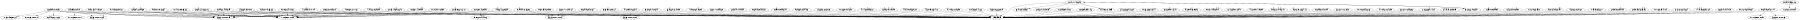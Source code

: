 digraph world {
size="12";
	"94:de:80:6b:a8:eb" -> "ff:ff:ff:ff:ff:ff";
	"38:60:77:2f:f9:6e" -> "ff:ff:ff:ff:ff:ff";
	"28:cf:e9:1c:ec:b3" -> "00:50:7f:e3:e0:34";
	"34:fc:ef:b2:cb:1b" -> "33:33:00:00:00:fb";
	"28:cf:e9:1c:ec:b3" -> "33:33:00:00:00:fb";
	"00:1b:21:7f:6c:fd" -> "e4:40:e2:c1:be:ff";
	"f0:7b:cb:5c:b0:5c" -> "33:33:00:00:00:fb";
	"34:fc:ef:b2:cb:1b" -> "01:00:5e:00:00:fb";
	"6c:f0:49:19:dd:f9" -> "ff:ff:ff:ff:ff:ff";
	"1c:7b:21:ee:6e:38" -> "01:00:5e:00:00:fb";
	"20:a9:9b:7c:33:e8" -> "33:33:00:01:00:02";
	"74:29:af:1d:17:09" -> "01:00:5e:00:00:fb";
	"e0:69:95:e4:bd:3b" -> "ff:ff:ff:ff:ff:ff";
	"a8:20:66:4e:6f:b7" -> "ff:ff:ff:ff:ff:ff";
	"cc:fa:00:ed:93:b9" -> "ff:ff:ff:ff:ff:ff";
	"9c:d3:5b:89:94:d5" -> "ff:ff:ff:ff:ff:ff";
	"84:63:d6:22:30:50" -> "ff:ff:ff:ff:ff:ff";
	"44:80:eb:b6:8f:1f" -> "ff:ff:ff:ff:ff:ff";
	"e8:50:8b:1b:05:4d" -> "33:33:00:00:00:02";
	"a8:20:66:4e:6f:b7" -> "00:1b:21:7f:6c:fd";
	"00:16:3e:0b:46:a0" -> "ff:ff:ff:ff:ff:ff";
	"44:74:6c:af:95:51" -> "ff:ff:ff:ff:ff:ff";
	"b8:af:67:a1:ea:9e" -> "ff:ff:ff:ff:ff:ff";
	"28:cf:e9:1c:ec:b3" -> "01:00:5e:00:00:01";
	"38:60:77:12:db:64" -> "33:33:00:01:00:02";
	"44:d4:e0:95:89:2e" -> "ff:ff:ff:ff:ff:ff";
	"44:80:eb:53:74:c7" -> "ff:ff:ff:ff:ff:ff";
	"a4:70:d6:02:b6:9e" -> "ff:ff:ff:ff:ff:ff";
	"30:3a:64:73:86:06" -> "ff:ff:ff:ff:ff:ff";
	"28:cf:e9:1c:ec:b3" -> "e8:94:f6:06:18:32";
	"a0:e4:53:cd:41:86" -> "ff:ff:ff:ff:ff:ff";
	"d8:50:e6:86:ce:79" -> "ff:ff:ff:ff:ff:ff";
	"e0:69:95:eb:1a:22" -> "ff:ff:ff:ff:ff:ff";
	"cc:c3:ea:2f:97:d6" -> "ff:ff:ff:ff:ff:ff";
	"c0:d9:62:49:b5:d9" -> "33:33:00:00:00:fb";
	"34:36:3b:cf:7e:0c" -> "33:33:00:00:00:fb";
	"30:3a:64:73:86:06" -> "01:00:5e:00:00:fb";
	"e0:69:95:e4:c1:34" -> "ff:ff:ff:ff:ff:ff";
	"44:80:eb:b6:8f:1f" -> "33:33:00:00:00:02";
	"84:38:38:3d:13:8d" -> "ff:ff:ff:ff:ff:ff";
	"c0:d9:62:49:b5:d9" -> "01:00:5e:00:00:fb";
	"bc:92:6b:47:cd:8e" -> "33:33:00:00:00:fb";
	"9c:fc:01:7d:65:33" -> "ff:ff:ff:ff:ff:ff";
	"38:60:77:12:db:64" -> "ff:ff:ff:ff:ff:ff";
	"00:88:65:57:5f:44" -> "ff:ff:ff:ff:ff:ff";
	"00:1e:8c:f4:7f:65" -> "ff:ff:ff:ff:ff:ff";
	"40:e2:30:87:71:81" -> "01:00:5e:00:00:fb";
	"cc:c3:ea:d7:64:d1" -> "ff:ff:ff:ff:ff:ff";
	"f4:8e:09:a6:ee:d6" -> "ff:ff:ff:ff:ff:ff";
	"80:e6:50:0c:98:c4" -> "ff:ff:ff:ff:ff:ff";
	"00:1b:21:7f:6c:fd" -> "ff:ff:ff:ff:ff:ff";
	"78:a3:e4:80:a9:3e" -> "33:33:00:00:00:fb";
	"e0:75:7d:fb:3a:7a" -> "ff:ff:ff:ff:ff:ff";
	"9c:fc:01:e7:52:54" -> "33:33:00:00:00:fb";
	"78:48:59:00:89:40" -> "ff:ff:ff:ff:ff:ff";
	"00:1b:21:7f:6c:fd" -> "58:91:cf:4c:fa:54";
	"44:80:eb:74:be:e9" -> "ff:ff:ff:ff:ff:ff";
	"d0:a6:37:a7:a3:40" -> "ff:ff:ff:ff:ff:ff";
	"80:e6:50:0c:98:c4" -> "01:00:5e:00:00:fb";
	"cc:08:e0:43:ef:9c" -> "a0:ec:80:7a:a9:28";
	"a8:06:00:25:64:48" -> "ff:ff:ff:ff:ff:ff";
	"e0:69:95:e4:c1:b9" -> "ff:ff:ff:ff:ff:ff";
	"60:d8:19:5a:56:4c" -> "01:00:5e:00:00:fb";
	"34:36:3b:cf:7e:0c" -> "01:00:5e:00:00:fb";
	"38:60:77:12:cf:c7" -> "ff:ff:ff:ff:ff:ff";
	"94:94:26:05:9c:ba" -> "01:00:5e:00:00:fb";
	"28:cf:e9:1c:ec:b3" -> "01:00:5e:00:00:fb";
	"00:1e:8c:f4:86:c6" -> "ff:ff:ff:ff:ff:ff";
	"34:fc:ef:b2:cb:1b" -> "33:33:00:00:01:3a";
	"00:50:fc:98:0f:ee" -> "33:33:00:01:00:02";
	"e0:69:95:e4:c1:19" -> "33:33:00:01:00:03";
	"a4:70:d6:08:42:9e" -> "ff:ff:ff:ff:ff:ff";
	"38:60:77:2f:f8:e8" -> "ff:ff:ff:ff:ff:ff";
	"88:c6:63:5a:14:2b" -> "ff:ff:ff:ff:ff:ff";
	"00:50:fc:98:0f:ee" -> "ff:ff:ff:ff:ff:ff";
	"34:4d:f7:52:be:e9" -> "ff:ff:ff:ff:ff:ff";
	"14:a3:64:36:e3:d9" -> "ff:ff:ff:ff:ff:ff";
	"cc:fa:00:ec:9a:ef" -> "ff:ff:ff:ff:ff:ff";
	"c0:d9:62:49:b5:d9" -> "ff:ff:ff:ff:ff:ff";
	"78:48:59:00:ca:e0" -> "ff:ff:ff:ff:ff:ff";
	"e0:75:7d:65:ff:7c" -> "ff:ff:ff:ff:ff:ff";
	"f0:7b:cb:5c:b0:5c" -> "01:00:5e:00:00:fb";
	"cc:08:e0:43:ef:9c" -> "33:33:00:00:00:fb";
	"20:fd:f1:5f:58:26" -> "01:80:c2:00:00:0a";
	"cc:c3:ea:18:0e:64" -> "ff:ff:ff:ff:ff:ff";
	"00:1f:29:17:2f:eb" -> "01:00:5e:00:00:fb";
	"00:1b:21:7f:6c:fd" -> "a8:20:66:4e:6f:b7";
	"30:3a:64:73:86:06" -> "33:33:00:00:00:fb";
	"94:94:26:05:9c:ba" -> "ff:ff:ff:ff:ff:ff";
	"9c:fc:01:7d:65:33" -> "01:00:5e:00:00:fb";
	"e0:69:95:e4:c1:19" -> "ff:ff:ff:ff:ff:ff";
	"7c:c5:37:44:eb:aa" -> "01:00:5e:00:00:fb";
	"cc:08:e0:43:ef:9c" -> "ff:ff:ff:ff:ff:ff";
	"fc:c7:34:0f:25:aa" -> "ff:ff:ff:ff:ff:ff";
	"e0:69:95:e4:c1:34" -> "33:33:00:01:00:02";
	"14:30:c6:03:b7:80" -> "ff:ff:ff:ff:ff:ff";
	"78:a3:e4:80:a9:3e" -> "01:00:5e:00:00:fb";
	"20:fd:f1:5f:58:17" -> "ff:ff:ff:ff:ff:ff";
	"28:cf:e9:1c:ec:b3" -> "ff:ff:ff:ff:ff:ff";
	"00:1e:8c:f4:7f:65" -> "01:00:5e:00:00:fb";
	"60:be:b5:cb:a4:bf" -> "ff:ff:ff:ff:ff:ff";
	"80:e6:50:0c:98:c4" -> "33:33:00:00:00:fb";
	"00:1b:21:7f:6c:fd" -> "60:f8:1d:b1:be:bc";
	"60:be:b5:43:3a:a3" -> "ff:ff:ff:ff:ff:ff";
	"94:94:26:05:9c:ba" -> "33:33:00:00:00:fb";
	"34:fc:ef:b2:cb:1b" -> "ff:ff:ff:ff:ff:ff";
	"cc:c3:ea:18:0e:64" -> "33:33:00:00:00:02";
	"cc:08:e0:43:ef:9c" -> "01:00:5e:00:00:fb";
	"00:11:85:fe:47:cf" -> "ff:ff:ff:ff:ff:ff";
	"78:31:c1:c6:96:84" -> "ff:ff:ff:ff:ff:ff";
	"00:1e:8c:f4:7f:65" -> "33:33:00:00:00:fb";
	"7c:c5:37:44:eb:aa" -> "33:33:00:00:00:fb";
	"8c:3a:e3:61:18:21" -> "01:00:5e:00:00:fb";
	"14:1a:a3:58:92:6d" -> "ff:ff:ff:ff:ff:ff";
	"9c:fc:01:e7:52:54" -> "01:00:5e:00:00:fb";
	"e0:69:95:e4:c1:19" -> "01:00:5e:00:00:fc";
	"9c:fc:01:7d:65:33" -> "33:33:00:00:00:fb";
	"c8:6f:1d:0b:40:4e" -> "ff:ff:ff:ff:ff:ff";
	"14:a3:64:36:e3:d9" -> "01:00:5e:00:00:fb";
	"34:36:3b:cf:7e:0c" -> "ff:ff:ff:ff:ff:ff";
	"e8:50:8b:1b:05:4d" -> "ff:ff:ff:ff:ff:ff";
	"e0:75:7d:8d:ae:54" -> "ff:ff:ff:ff:ff:ff";
	"68:a8:6d:78:d0:be" -> "ff:ff:ff:ff:ff:ff";
	"34:fc:ef:b2:cb:1b" -> "01:00:5e:00:00:71";
	"20:a9:9b:7c:33:e8" -> "ff:ff:ff:ff:ff:ff";
	"7c:c5:37:44:eb:aa" -> "ff:ff:ff:ff:ff:ff";
}
